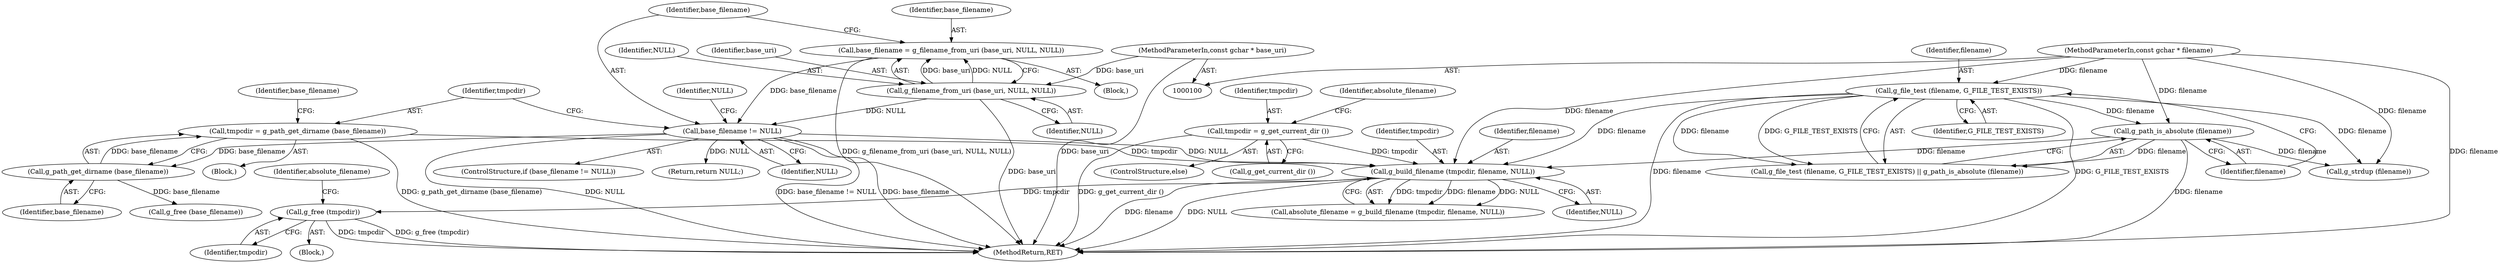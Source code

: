 digraph "0_librsvg_f9d69eadd2b16b00d1a1f9f286122123f8e547dd@API" {
"1000154" [label="(Call,g_free (tmpcdir))"];
"1000150" [label="(Call,g_build_filename (tmpcdir, filename, NULL))"];
"1000135" [label="(Call,tmpcdir = g_path_get_dirname (base_filename))"];
"1000137" [label="(Call,g_path_get_dirname (base_filename))"];
"1000131" [label="(Call,base_filename != NULL)"];
"1000124" [label="(Call,base_filename = g_filename_from_uri (base_uri, NULL, NULL))"];
"1000126" [label="(Call,g_filename_from_uri (base_uri, NULL, NULL))"];
"1000102" [label="(MethodParameterIn,const gchar * base_uri)"];
"1000145" [label="(Call,tmpcdir = g_get_current_dir ())"];
"1000107" [label="(Call,g_file_test (filename, G_FILE_TEST_EXISTS))"];
"1000101" [label="(MethodParameterIn,const gchar * filename)"];
"1000110" [label="(Call,g_path_is_absolute (filename))"];
"1000139" [label="(Call,g_free (base_filename))"];
"1000126" [label="(Call,g_filename_from_uri (base_uri, NULL, NULL))"];
"1000128" [label="(Identifier,NULL)"];
"1000151" [label="(Identifier,tmpcdir)"];
"1000137" [label="(Call,g_path_get_dirname (base_filename))"];
"1000130" [label="(ControlStructure,if (base_filename != NULL))"];
"1000143" [label="(Identifier,NULL)"];
"1000157" [label="(Identifier,absolute_filename)"];
"1000155" [label="(Identifier,tmpcdir)"];
"1000111" [label="(Identifier,filename)"];
"1000109" [label="(Identifier,G_FILE_TEST_EXISTS)"];
"1000140" [label="(Identifier,base_filename)"];
"1000110" [label="(Call,g_path_is_absolute (filename))"];
"1000142" [label="(Return,return NULL;)"];
"1000101" [label="(MethodParameterIn,const gchar * filename)"];
"1000118" [label="(Block,)"];
"1000136" [label="(Identifier,tmpcdir)"];
"1000148" [label="(Call,absolute_filename = g_build_filename (tmpcdir, filename, NULL))"];
"1000135" [label="(Call,tmpcdir = g_path_get_dirname (base_filename))"];
"1000138" [label="(Identifier,base_filename)"];
"1000147" [label="(Call,g_get_current_dir ())"];
"1000108" [label="(Identifier,filename)"];
"1000146" [label="(Identifier,tmpcdir)"];
"1000124" [label="(Call,base_filename = g_filename_from_uri (base_uri, NULL, NULL))"];
"1000129" [label="(Identifier,NULL)"];
"1000153" [label="(Identifier,NULL)"];
"1000133" [label="(Identifier,NULL)"];
"1000131" [label="(Call,base_filename != NULL)"];
"1000107" [label="(Call,g_file_test (filename, G_FILE_TEST_EXISTS))"];
"1000125" [label="(Identifier,base_filename)"];
"1000127" [label="(Identifier,base_uri)"];
"1000106" [label="(Call,g_file_test (filename, G_FILE_TEST_EXISTS) || g_path_is_absolute (filename))"];
"1000102" [label="(MethodParameterIn,const gchar * base_uri)"];
"1000149" [label="(Identifier,absolute_filename)"];
"1000154" [label="(Call,g_free (tmpcdir))"];
"1000115" [label="(Call,g_strdup (filename))"];
"1000134" [label="(Block,)"];
"1000152" [label="(Identifier,filename)"];
"1000132" [label="(Identifier,base_filename)"];
"1000145" [label="(Call,tmpcdir = g_get_current_dir ())"];
"1000150" [label="(Call,g_build_filename (tmpcdir, filename, NULL))"];
"1000158" [label="(MethodReturn,RET)"];
"1000123" [label="(Block,)"];
"1000144" [label="(ControlStructure,else)"];
"1000154" -> "1000118"  [label="AST: "];
"1000154" -> "1000155"  [label="CFG: "];
"1000155" -> "1000154"  [label="AST: "];
"1000157" -> "1000154"  [label="CFG: "];
"1000154" -> "1000158"  [label="DDG: tmpcdir"];
"1000154" -> "1000158"  [label="DDG: g_free (tmpcdir)"];
"1000150" -> "1000154"  [label="DDG: tmpcdir"];
"1000150" -> "1000148"  [label="AST: "];
"1000150" -> "1000153"  [label="CFG: "];
"1000151" -> "1000150"  [label="AST: "];
"1000152" -> "1000150"  [label="AST: "];
"1000153" -> "1000150"  [label="AST: "];
"1000148" -> "1000150"  [label="CFG: "];
"1000150" -> "1000158"  [label="DDG: filename"];
"1000150" -> "1000158"  [label="DDG: NULL"];
"1000150" -> "1000148"  [label="DDG: tmpcdir"];
"1000150" -> "1000148"  [label="DDG: filename"];
"1000150" -> "1000148"  [label="DDG: NULL"];
"1000135" -> "1000150"  [label="DDG: tmpcdir"];
"1000145" -> "1000150"  [label="DDG: tmpcdir"];
"1000107" -> "1000150"  [label="DDG: filename"];
"1000110" -> "1000150"  [label="DDG: filename"];
"1000101" -> "1000150"  [label="DDG: filename"];
"1000131" -> "1000150"  [label="DDG: NULL"];
"1000135" -> "1000134"  [label="AST: "];
"1000135" -> "1000137"  [label="CFG: "];
"1000136" -> "1000135"  [label="AST: "];
"1000137" -> "1000135"  [label="AST: "];
"1000140" -> "1000135"  [label="CFG: "];
"1000135" -> "1000158"  [label="DDG: g_path_get_dirname (base_filename)"];
"1000137" -> "1000135"  [label="DDG: base_filename"];
"1000137" -> "1000138"  [label="CFG: "];
"1000138" -> "1000137"  [label="AST: "];
"1000131" -> "1000137"  [label="DDG: base_filename"];
"1000137" -> "1000139"  [label="DDG: base_filename"];
"1000131" -> "1000130"  [label="AST: "];
"1000131" -> "1000133"  [label="CFG: "];
"1000132" -> "1000131"  [label="AST: "];
"1000133" -> "1000131"  [label="AST: "];
"1000136" -> "1000131"  [label="CFG: "];
"1000143" -> "1000131"  [label="CFG: "];
"1000131" -> "1000158"  [label="DDG: base_filename"];
"1000131" -> "1000158"  [label="DDG: NULL"];
"1000131" -> "1000158"  [label="DDG: base_filename != NULL"];
"1000124" -> "1000131"  [label="DDG: base_filename"];
"1000126" -> "1000131"  [label="DDG: NULL"];
"1000131" -> "1000142"  [label="DDG: NULL"];
"1000124" -> "1000123"  [label="AST: "];
"1000124" -> "1000126"  [label="CFG: "];
"1000125" -> "1000124"  [label="AST: "];
"1000126" -> "1000124"  [label="AST: "];
"1000132" -> "1000124"  [label="CFG: "];
"1000124" -> "1000158"  [label="DDG: g_filename_from_uri (base_uri, NULL, NULL)"];
"1000126" -> "1000124"  [label="DDG: base_uri"];
"1000126" -> "1000124"  [label="DDG: NULL"];
"1000126" -> "1000129"  [label="CFG: "];
"1000127" -> "1000126"  [label="AST: "];
"1000128" -> "1000126"  [label="AST: "];
"1000129" -> "1000126"  [label="AST: "];
"1000126" -> "1000158"  [label="DDG: base_uri"];
"1000102" -> "1000126"  [label="DDG: base_uri"];
"1000102" -> "1000100"  [label="AST: "];
"1000102" -> "1000158"  [label="DDG: base_uri"];
"1000145" -> "1000144"  [label="AST: "];
"1000145" -> "1000147"  [label="CFG: "];
"1000146" -> "1000145"  [label="AST: "];
"1000147" -> "1000145"  [label="AST: "];
"1000149" -> "1000145"  [label="CFG: "];
"1000145" -> "1000158"  [label="DDG: g_get_current_dir ()"];
"1000107" -> "1000106"  [label="AST: "];
"1000107" -> "1000109"  [label="CFG: "];
"1000108" -> "1000107"  [label="AST: "];
"1000109" -> "1000107"  [label="AST: "];
"1000111" -> "1000107"  [label="CFG: "];
"1000106" -> "1000107"  [label="CFG: "];
"1000107" -> "1000158"  [label="DDG: filename"];
"1000107" -> "1000158"  [label="DDG: G_FILE_TEST_EXISTS"];
"1000107" -> "1000106"  [label="DDG: filename"];
"1000107" -> "1000106"  [label="DDG: G_FILE_TEST_EXISTS"];
"1000101" -> "1000107"  [label="DDG: filename"];
"1000107" -> "1000110"  [label="DDG: filename"];
"1000107" -> "1000115"  [label="DDG: filename"];
"1000101" -> "1000100"  [label="AST: "];
"1000101" -> "1000158"  [label="DDG: filename"];
"1000101" -> "1000110"  [label="DDG: filename"];
"1000101" -> "1000115"  [label="DDG: filename"];
"1000110" -> "1000106"  [label="AST: "];
"1000110" -> "1000111"  [label="CFG: "];
"1000111" -> "1000110"  [label="AST: "];
"1000106" -> "1000110"  [label="CFG: "];
"1000110" -> "1000158"  [label="DDG: filename"];
"1000110" -> "1000106"  [label="DDG: filename"];
"1000110" -> "1000115"  [label="DDG: filename"];
}
